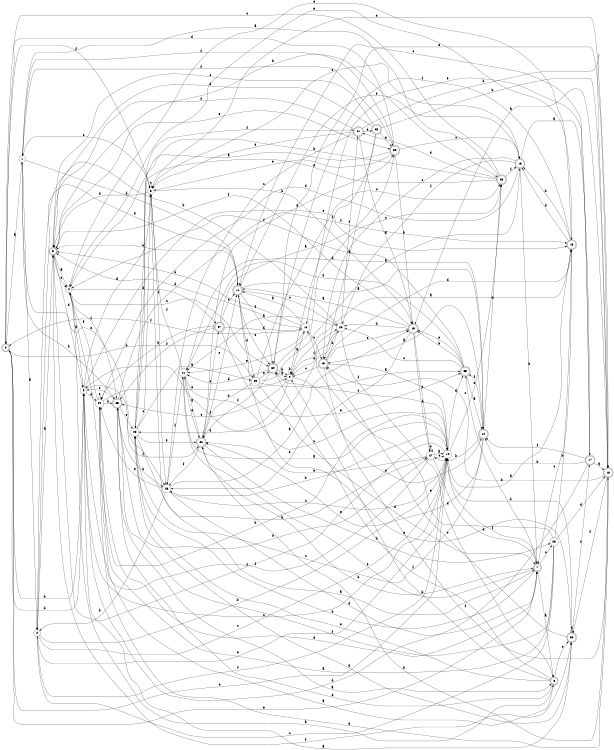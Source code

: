 digraph n31_9 {
__start0 [label="" shape="none"];

rankdir=LR;
size="8,5";

s0 [style="rounded,filled", color="black", fillcolor="white" shape="doublecircle", label="0"];
s1 [style="filled", color="black", fillcolor="white" shape="circle", label="1"];
s2 [style="filled", color="black", fillcolor="white" shape="circle", label="2"];
s3 [style="rounded,filled", color="black", fillcolor="white" shape="doublecircle", label="3"];
s4 [style="filled", color="black", fillcolor="white" shape="circle", label="4"];
s5 [style="filled", color="black", fillcolor="white" shape="circle", label="5"];
s6 [style="filled", color="black", fillcolor="white" shape="circle", label="6"];
s7 [style="rounded,filled", color="black", fillcolor="white" shape="doublecircle", label="7"];
s8 [style="rounded,filled", color="black", fillcolor="white" shape="doublecircle", label="8"];
s9 [style="filled", color="black", fillcolor="white" shape="circle", label="9"];
s10 [style="filled", color="black", fillcolor="white" shape="circle", label="10"];
s11 [style="rounded,filled", color="black", fillcolor="white" shape="doublecircle", label="11"];
s12 [style="rounded,filled", color="black", fillcolor="white" shape="doublecircle", label="12"];
s13 [style="rounded,filled", color="black", fillcolor="white" shape="doublecircle", label="13"];
s14 [style="filled", color="black", fillcolor="white" shape="circle", label="14"];
s15 [style="rounded,filled", color="black", fillcolor="white" shape="doublecircle", label="15"];
s16 [style="rounded,filled", color="black", fillcolor="white" shape="doublecircle", label="16"];
s17 [style="rounded,filled", color="black", fillcolor="white" shape="doublecircle", label="17"];
s18 [style="rounded,filled", color="black", fillcolor="white" shape="doublecircle", label="18"];
s19 [style="rounded,filled", color="black", fillcolor="white" shape="doublecircle", label="19"];
s20 [style="filled", color="black", fillcolor="white" shape="circle", label="20"];
s21 [style="filled", color="black", fillcolor="white" shape="circle", label="21"];
s22 [style="rounded,filled", color="black", fillcolor="white" shape="doublecircle", label="22"];
s23 [style="filled", color="black", fillcolor="white" shape="circle", label="23"];
s24 [style="filled", color="black", fillcolor="white" shape="circle", label="24"];
s25 [style="rounded,filled", color="black", fillcolor="white" shape="doublecircle", label="25"];
s26 [style="filled", color="black", fillcolor="white" shape="circle", label="26"];
s27 [style="filled", color="black", fillcolor="white" shape="circle", label="27"];
s28 [style="filled", color="black", fillcolor="white" shape="circle", label="28"];
s29 [style="filled", color="black", fillcolor="white" shape="circle", label="29"];
s30 [style="rounded,filled", color="black", fillcolor="white" shape="doublecircle", label="30"];
s31 [style="rounded,filled", color="black", fillcolor="white" shape="doublecircle", label="31"];
s32 [style="rounded,filled", color="black", fillcolor="white" shape="doublecircle", label="32"];
s33 [style="rounded,filled", color="black", fillcolor="white" shape="doublecircle", label="33"];
s34 [style="rounded,filled", color="black", fillcolor="white" shape="doublecircle", label="34"];
s35 [style="rounded,filled", color="black", fillcolor="white" shape="doublecircle", label="35"];
s36 [style="rounded,filled", color="black", fillcolor="white" shape="doublecircle", label="36"];
s37 [style="rounded,filled", color="black", fillcolor="white" shape="doublecircle", label="37"];
s0 -> s1 [label="a"];
s0 -> s5 [label="b"];
s0 -> s14 [label="c"];
s0 -> s29 [label="d"];
s0 -> s7 [label="e"];
s0 -> s6 [label="f"];
s1 -> s2 [label="a"];
s1 -> s25 [label="b"];
s1 -> s6 [label="c"];
s1 -> s11 [label="d"];
s1 -> s26 [label="e"];
s1 -> s33 [label="f"];
s2 -> s3 [label="a"];
s2 -> s14 [label="b"];
s2 -> s14 [label="c"];
s2 -> s11 [label="d"];
s2 -> s14 [label="e"];
s2 -> s14 [label="f"];
s3 -> s4 [label="a"];
s3 -> s30 [label="b"];
s3 -> s4 [label="c"];
s3 -> s5 [label="d"];
s3 -> s33 [label="e"];
s3 -> s36 [label="f"];
s4 -> s5 [label="a"];
s4 -> s14 [label="b"];
s4 -> s34 [label="c"];
s4 -> s37 [label="d"];
s4 -> s15 [label="e"];
s4 -> s25 [label="f"];
s5 -> s6 [label="a"];
s5 -> s0 [label="b"];
s5 -> s14 [label="c"];
s5 -> s24 [label="d"];
s5 -> s15 [label="e"];
s5 -> s22 [label="f"];
s6 -> s7 [label="a"];
s6 -> s19 [label="b"];
s6 -> s6 [label="c"];
s6 -> s3 [label="d"];
s6 -> s16 [label="e"];
s6 -> s26 [label="f"];
s7 -> s8 [label="a"];
s7 -> s35 [label="b"];
s7 -> s23 [label="c"];
s7 -> s28 [label="d"];
s7 -> s22 [label="e"];
s7 -> s14 [label="f"];
s8 -> s4 [label="a"];
s8 -> s9 [label="b"];
s8 -> s36 [label="c"];
s8 -> s25 [label="d"];
s8 -> s28 [label="e"];
s8 -> s34 [label="f"];
s9 -> s10 [label="a"];
s9 -> s9 [label="b"];
s9 -> s25 [label="c"];
s9 -> s28 [label="d"];
s9 -> s12 [label="e"];
s9 -> s20 [label="f"];
s10 -> s11 [label="a"];
s10 -> s3 [label="b"];
s10 -> s13 [label="c"];
s10 -> s3 [label="d"];
s10 -> s21 [label="e"];
s10 -> s0 [label="f"];
s11 -> s12 [label="a"];
s11 -> s3 [label="b"];
s11 -> s20 [label="c"];
s11 -> s29 [label="d"];
s11 -> s34 [label="e"];
s11 -> s34 [label="f"];
s12 -> s13 [label="a"];
s12 -> s27 [label="b"];
s12 -> s28 [label="c"];
s12 -> s30 [label="d"];
s12 -> s22 [label="e"];
s12 -> s35 [label="f"];
s13 -> s14 [label="a"];
s13 -> s20 [label="b"];
s13 -> s9 [label="c"];
s13 -> s15 [label="d"];
s13 -> s19 [label="e"];
s13 -> s18 [label="f"];
s14 -> s15 [label="a"];
s14 -> s26 [label="b"];
s14 -> s30 [label="c"];
s14 -> s35 [label="d"];
s14 -> s34 [label="e"];
s14 -> s3 [label="f"];
s15 -> s9 [label="a"];
s15 -> s16 [label="b"];
s15 -> s7 [label="c"];
s15 -> s16 [label="d"];
s15 -> s4 [label="e"];
s15 -> s34 [label="f"];
s16 -> s17 [label="a"];
s16 -> s7 [label="b"];
s16 -> s13 [label="c"];
s16 -> s24 [label="d"];
s16 -> s11 [label="e"];
s16 -> s20 [label="f"];
s17 -> s18 [label="a"];
s17 -> s12 [label="b"];
s17 -> s11 [label="c"];
s17 -> s5 [label="d"];
s17 -> s10 [label="e"];
s17 -> s12 [label="f"];
s18 -> s19 [label="a"];
s18 -> s22 [label="b"];
s18 -> s13 [label="c"];
s18 -> s24 [label="d"];
s18 -> s6 [label="e"];
s18 -> s36 [label="f"];
s19 -> s11 [label="a"];
s19 -> s20 [label="b"];
s19 -> s27 [label="c"];
s19 -> s27 [label="d"];
s19 -> s26 [label="e"];
s19 -> s3 [label="f"];
s20 -> s21 [label="a"];
s20 -> s2 [label="b"];
s20 -> s31 [label="c"];
s20 -> s8 [label="d"];
s20 -> s9 [label="e"];
s20 -> s5 [label="f"];
s21 -> s14 [label="a"];
s21 -> s7 [label="b"];
s21 -> s14 [label="c"];
s21 -> s12 [label="d"];
s21 -> s22 [label="e"];
s21 -> s6 [label="f"];
s22 -> s21 [label="a"];
s22 -> s23 [label="b"];
s22 -> s37 [label="c"];
s22 -> s33 [label="d"];
s22 -> s11 [label="e"];
s22 -> s26 [label="f"];
s23 -> s24 [label="a"];
s23 -> s15 [label="b"];
s23 -> s2 [label="c"];
s23 -> s18 [label="d"];
s23 -> s10 [label="e"];
s23 -> s25 [label="f"];
s24 -> s8 [label="a"];
s24 -> s25 [label="b"];
s24 -> s24 [label="c"];
s24 -> s7 [label="d"];
s24 -> s9 [label="e"];
s24 -> s4 [label="f"];
s25 -> s8 [label="a"];
s25 -> s26 [label="b"];
s25 -> s5 [label="c"];
s25 -> s27 [label="d"];
s25 -> s28 [label="e"];
s25 -> s15 [label="f"];
s26 -> s19 [label="a"];
s26 -> s2 [label="b"];
s26 -> s14 [label="c"];
s26 -> s7 [label="d"];
s26 -> s24 [label="e"];
s26 -> s21 [label="f"];
s27 -> s14 [label="a"];
s27 -> s27 [label="b"];
s27 -> s14 [label="c"];
s27 -> s7 [label="d"];
s27 -> s22 [label="e"];
s27 -> s5 [label="f"];
s28 -> s29 [label="a"];
s28 -> s27 [label="b"];
s28 -> s6 [label="c"];
s28 -> s36 [label="d"];
s28 -> s22 [label="e"];
s28 -> s31 [label="f"];
s29 -> s16 [label="a"];
s29 -> s22 [label="b"];
s29 -> s30 [label="c"];
s29 -> s7 [label="d"];
s29 -> s34 [label="e"];
s29 -> s35 [label="f"];
s30 -> s1 [label="a"];
s30 -> s28 [label="b"];
s30 -> s0 [label="c"];
s30 -> s31 [label="d"];
s30 -> s28 [label="e"];
s30 -> s16 [label="f"];
s31 -> s19 [label="a"];
s31 -> s18 [label="b"];
s31 -> s26 [label="c"];
s31 -> s32 [label="d"];
s31 -> s6 [label="e"];
s31 -> s3 [label="f"];
s32 -> s13 [label="a"];
s32 -> s18 [label="b"];
s32 -> s3 [label="c"];
s32 -> s3 [label="d"];
s32 -> s33 [label="e"];
s32 -> s9 [label="f"];
s33 -> s4 [label="a"];
s33 -> s19 [label="b"];
s33 -> s16 [label="c"];
s33 -> s0 [label="d"];
s33 -> s6 [label="e"];
s33 -> s1 [label="f"];
s34 -> s9 [label="a"];
s34 -> s9 [label="b"];
s34 -> s30 [label="c"];
s34 -> s21 [label="d"];
s34 -> s18 [label="e"];
s34 -> s22 [label="f"];
s35 -> s12 [label="a"];
s35 -> s19 [label="b"];
s35 -> s20 [label="c"];
s35 -> s21 [label="d"];
s35 -> s19 [label="e"];
s35 -> s4 [label="f"];
s36 -> s5 [label="a"];
s36 -> s14 [label="b"];
s36 -> s13 [label="c"];
s36 -> s36 [label="d"];
s36 -> s11 [label="e"];
s36 -> s17 [label="f"];
s37 -> s33 [label="a"];
s37 -> s24 [label="b"];
s37 -> s11 [label="c"];
s37 -> s10 [label="d"];
s37 -> s35 [label="e"];
s37 -> s25 [label="f"];

}